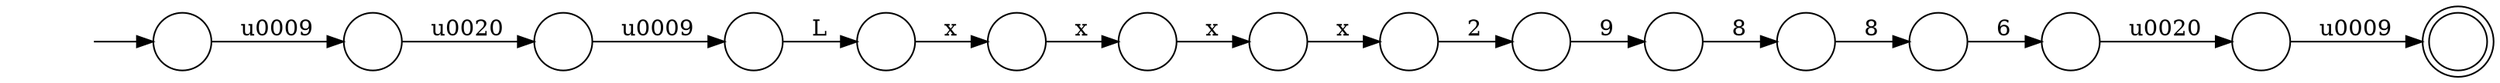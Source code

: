 digraph Automaton {
  rankdir = LR;
  0 [shape=circle,label=""];
  0 -> 13 [label="\u0009"]
  1 [shape=circle,label=""];
  1 -> 11 [label="x"]
  2 [shape=circle,label=""];
  2 -> 7 [label="8"]
  3 [shape=circle,label=""];
  3 -> 14 [label="x"]
  4 [shape=circle,label=""];
  initial [shape=plaintext,label=""];
  initial -> 4
  4 -> 6 [label="\u0009"]
  5 [shape=circle,label=""];
  5 -> 1 [label="x"]
  6 [shape=circle,label=""];
  6 -> 0 [label="\u0020"]
  7 [shape=circle,label=""];
  7 -> 8 [label="8"]
  8 [shape=circle,label=""];
  8 -> 15 [label="6"]
  9 [shape=doublecircle,label=""];
  10 [shape=circle,label=""];
  10 -> 9 [label="\u0009"]
  11 [shape=circle,label=""];
  11 -> 3 [label="x"]
  12 [shape=circle,label=""];
  12 -> 2 [label="9"]
  13 [shape=circle,label=""];
  13 -> 5 [label="L"]
  14 [shape=circle,label=""];
  14 -> 12 [label="2"]
  15 [shape=circle,label=""];
  15 -> 10 [label="\u0020"]
}

